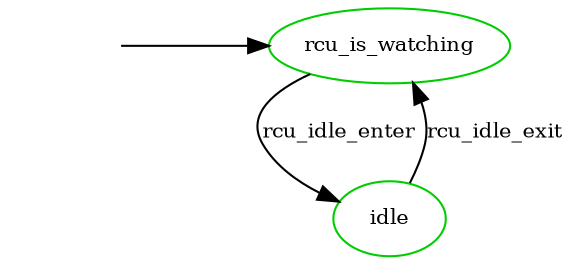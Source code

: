 digraph state_automaton {
	center = true;
	// size = "700,800";
	nodesep = 0.5;
	"__init" [shape=plaintext, style=invis, label=""];
	node [shape=ellipse, fontsize=10, color=green3];
	edge [fontsize=10];

	"__init" -> "rcu_is_watching";
	"rcu_is_watching" -> "idle" [label="rcu_idle_enter"];
	"idle" -> "rcu_is_watching" [label="rcu_idle_exit"];

	subgraph init {
		rank = min;
		"__init";
		"rcu_is_watching";
	}
}
